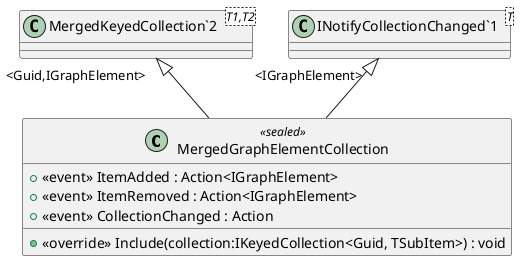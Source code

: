 @startuml
class MergedGraphElementCollection <<sealed>> {
    +  <<event>> ItemAdded : Action<IGraphElement> 
    +  <<event>> ItemRemoved : Action<IGraphElement> 
    +  <<event>> CollectionChanged : Action 
    + <<override>> Include(collection:IKeyedCollection<Guid, TSubItem>) : void
}
class "MergedKeyedCollection`2"<T1,T2> {
}
class "INotifyCollectionChanged`1"<T> {
}
"MergedKeyedCollection`2" "<Guid,IGraphElement>" <|-- MergedGraphElementCollection
"INotifyCollectionChanged`1" "<IGraphElement>" <|-- MergedGraphElementCollection
@enduml
